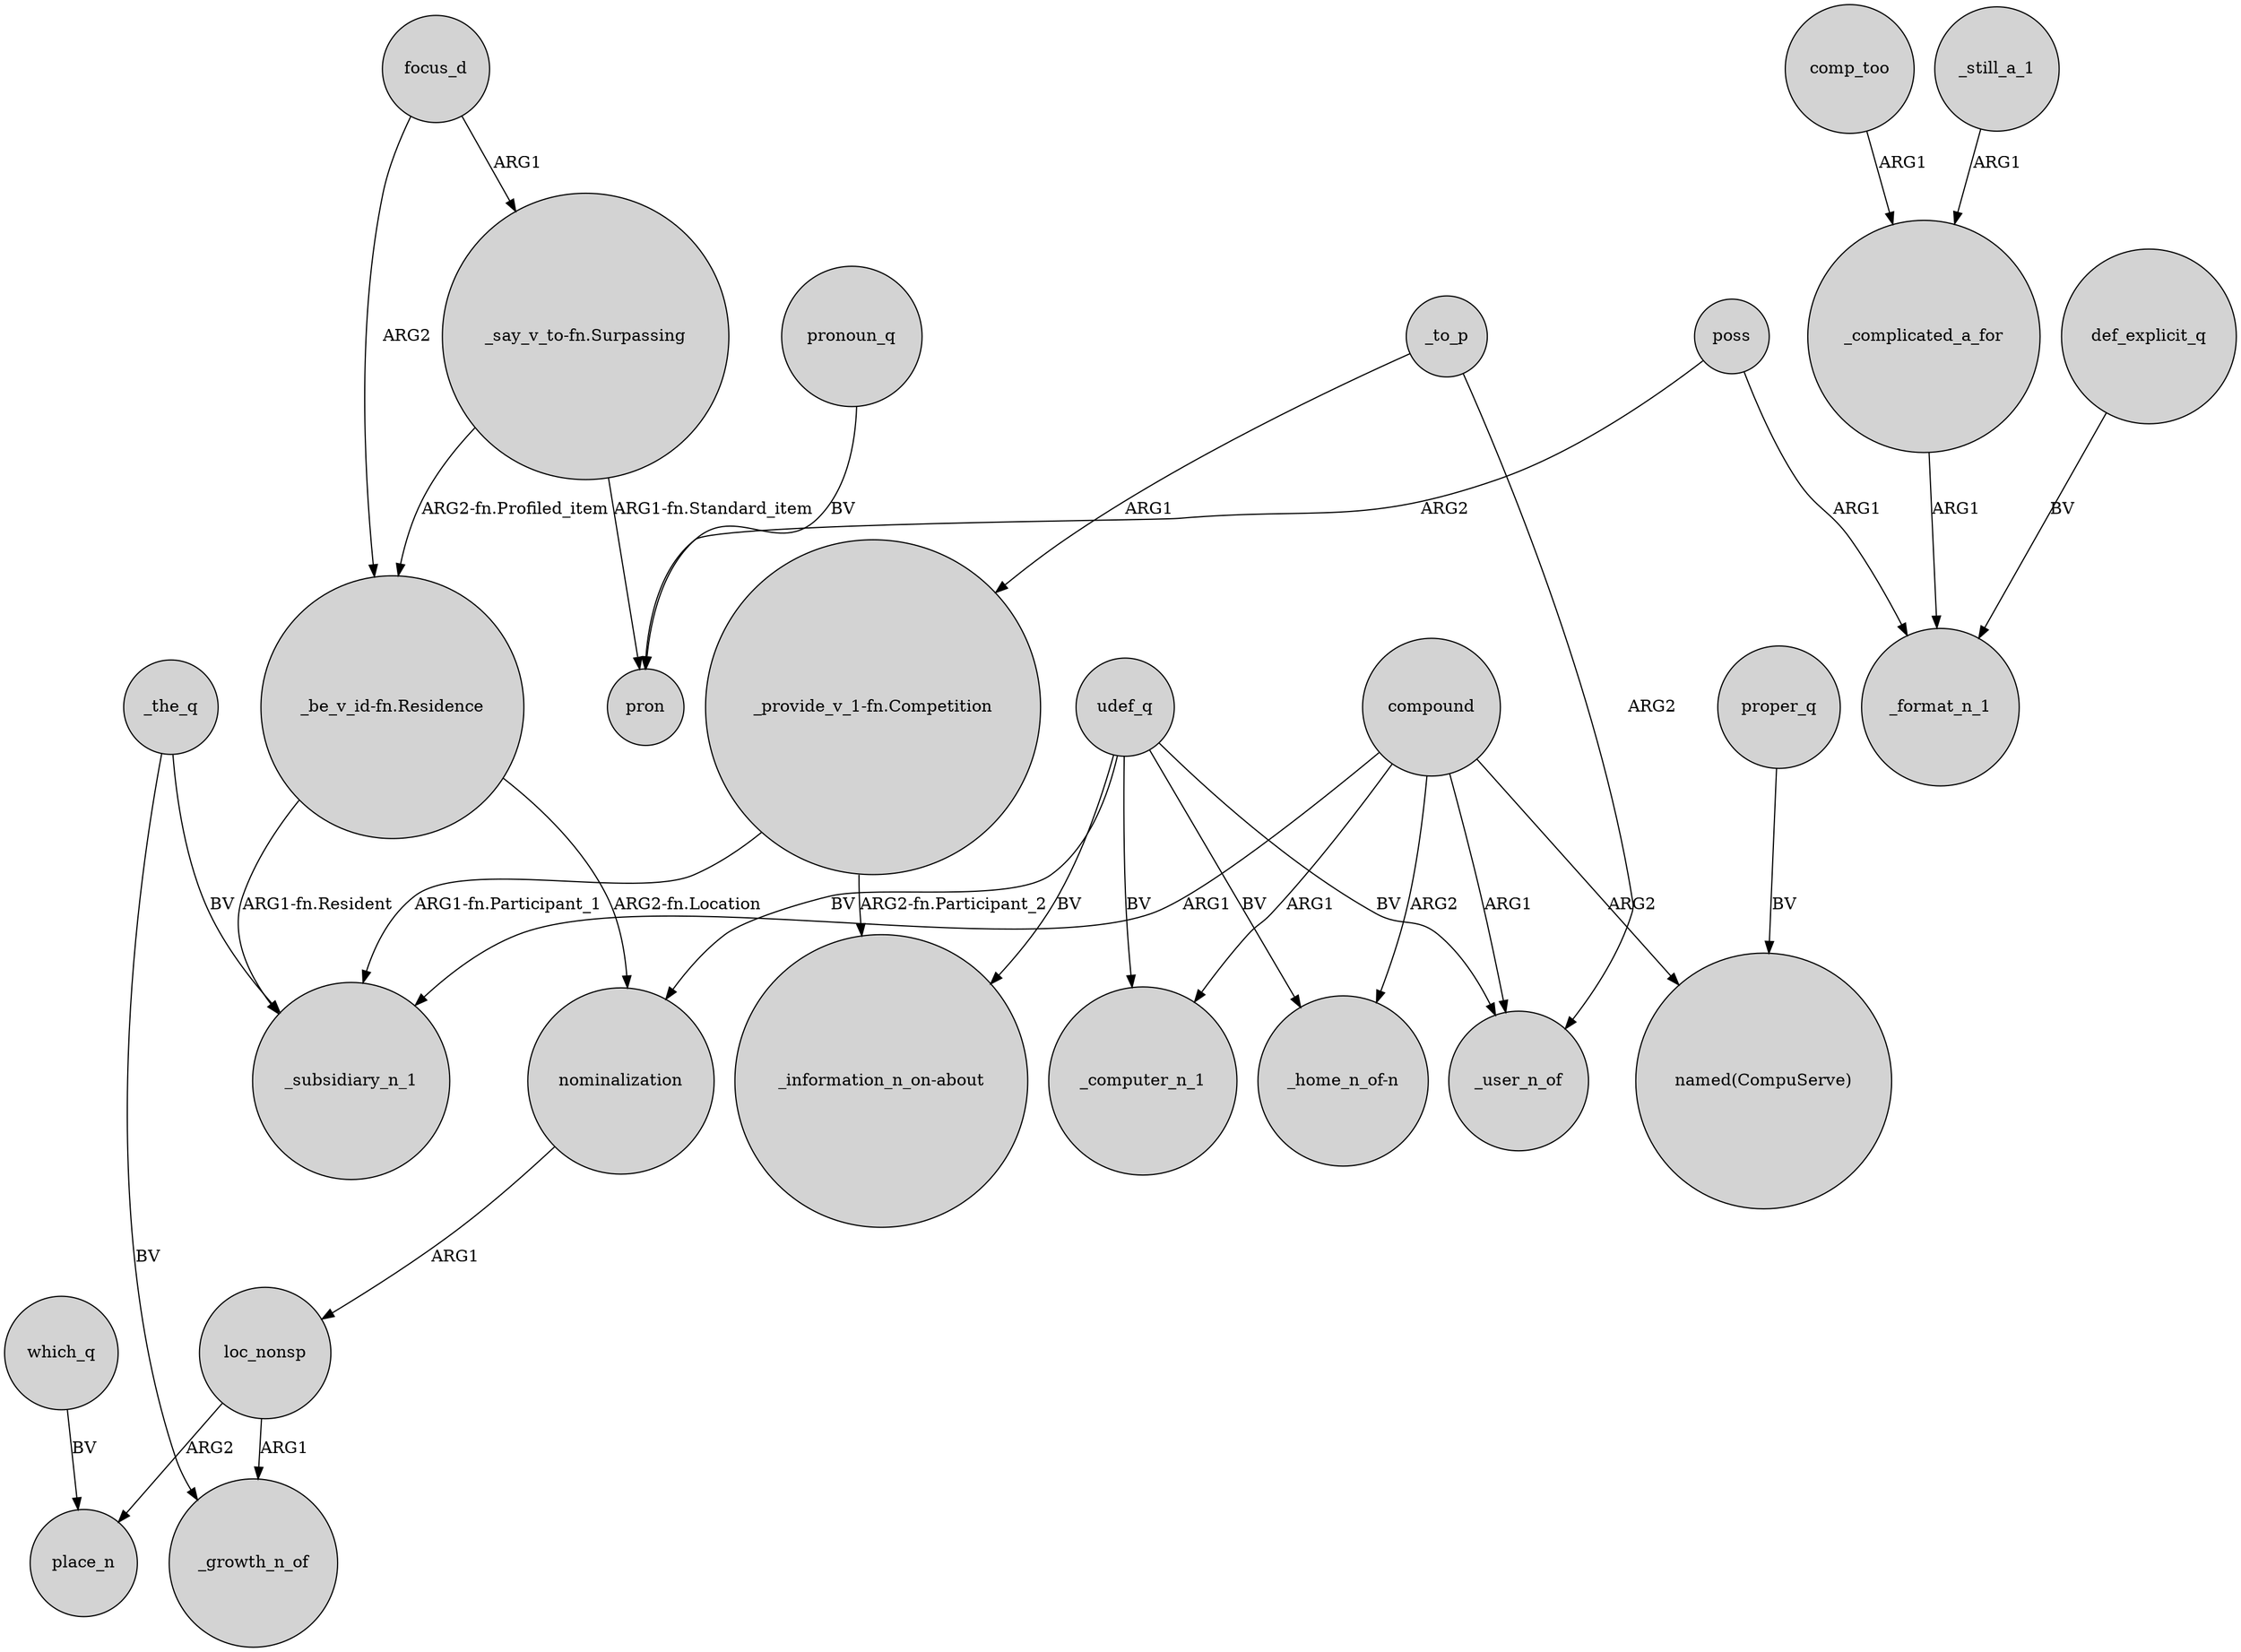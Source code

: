 digraph {
	node [shape=circle style=filled]
	compound -> _computer_n_1 [label=ARG1]
	"_be_v_id-fn.Residence" -> nominalization [label="ARG2-fn.Location"]
	comp_too -> _complicated_a_for [label=ARG1]
	"_provide_v_1-fn.Competition" -> "_information_n_on-about" [label="ARG2-fn.Participant_2"]
	_to_p -> _user_n_of [label=ARG2]
	focus_d -> "_be_v_id-fn.Residence" [label=ARG2]
	udef_q -> "_information_n_on-about" [label=BV]
	udef_q -> nominalization [label=BV]
	proper_q -> "named(CompuServe)" [label=BV]
	udef_q -> _user_n_of [label=BV]
	def_explicit_q -> _format_n_1 [label=BV]
	which_q -> place_n [label=BV]
	loc_nonsp -> _growth_n_of [label=ARG1]
	"_provide_v_1-fn.Competition" -> _subsidiary_n_1 [label="ARG1-fn.Participant_1"]
	compound -> _user_n_of [label=ARG1]
	pronoun_q -> pron [label=BV]
	_complicated_a_for -> _format_n_1 [label=ARG1]
	poss -> pron [label=ARG2]
	compound -> "_home_n_of-n" [label=ARG2]
	udef_q -> "_home_n_of-n" [label=BV]
	_to_p -> "_provide_v_1-fn.Competition" [label=ARG1]
	udef_q -> _computer_n_1 [label=BV]
	nominalization -> loc_nonsp [label=ARG1]
	_the_q -> _growth_n_of [label=BV]
	loc_nonsp -> place_n [label=ARG2]
	focus_d -> "_say_v_to-fn.Surpassing" [label=ARG1]
	compound -> "named(CompuServe)" [label=ARG2]
	_still_a_1 -> _complicated_a_for [label=ARG1]
	compound -> _subsidiary_n_1 [label=ARG1]
	"_be_v_id-fn.Residence" -> _subsidiary_n_1 [label="ARG1-fn.Resident"]
	_the_q -> _subsidiary_n_1 [label=BV]
	poss -> _format_n_1 [label=ARG1]
	"_say_v_to-fn.Surpassing" -> "_be_v_id-fn.Residence" [label="ARG2-fn.Profiled_item"]
	"_say_v_to-fn.Surpassing" -> pron [label="ARG1-fn.Standard_item"]
}
